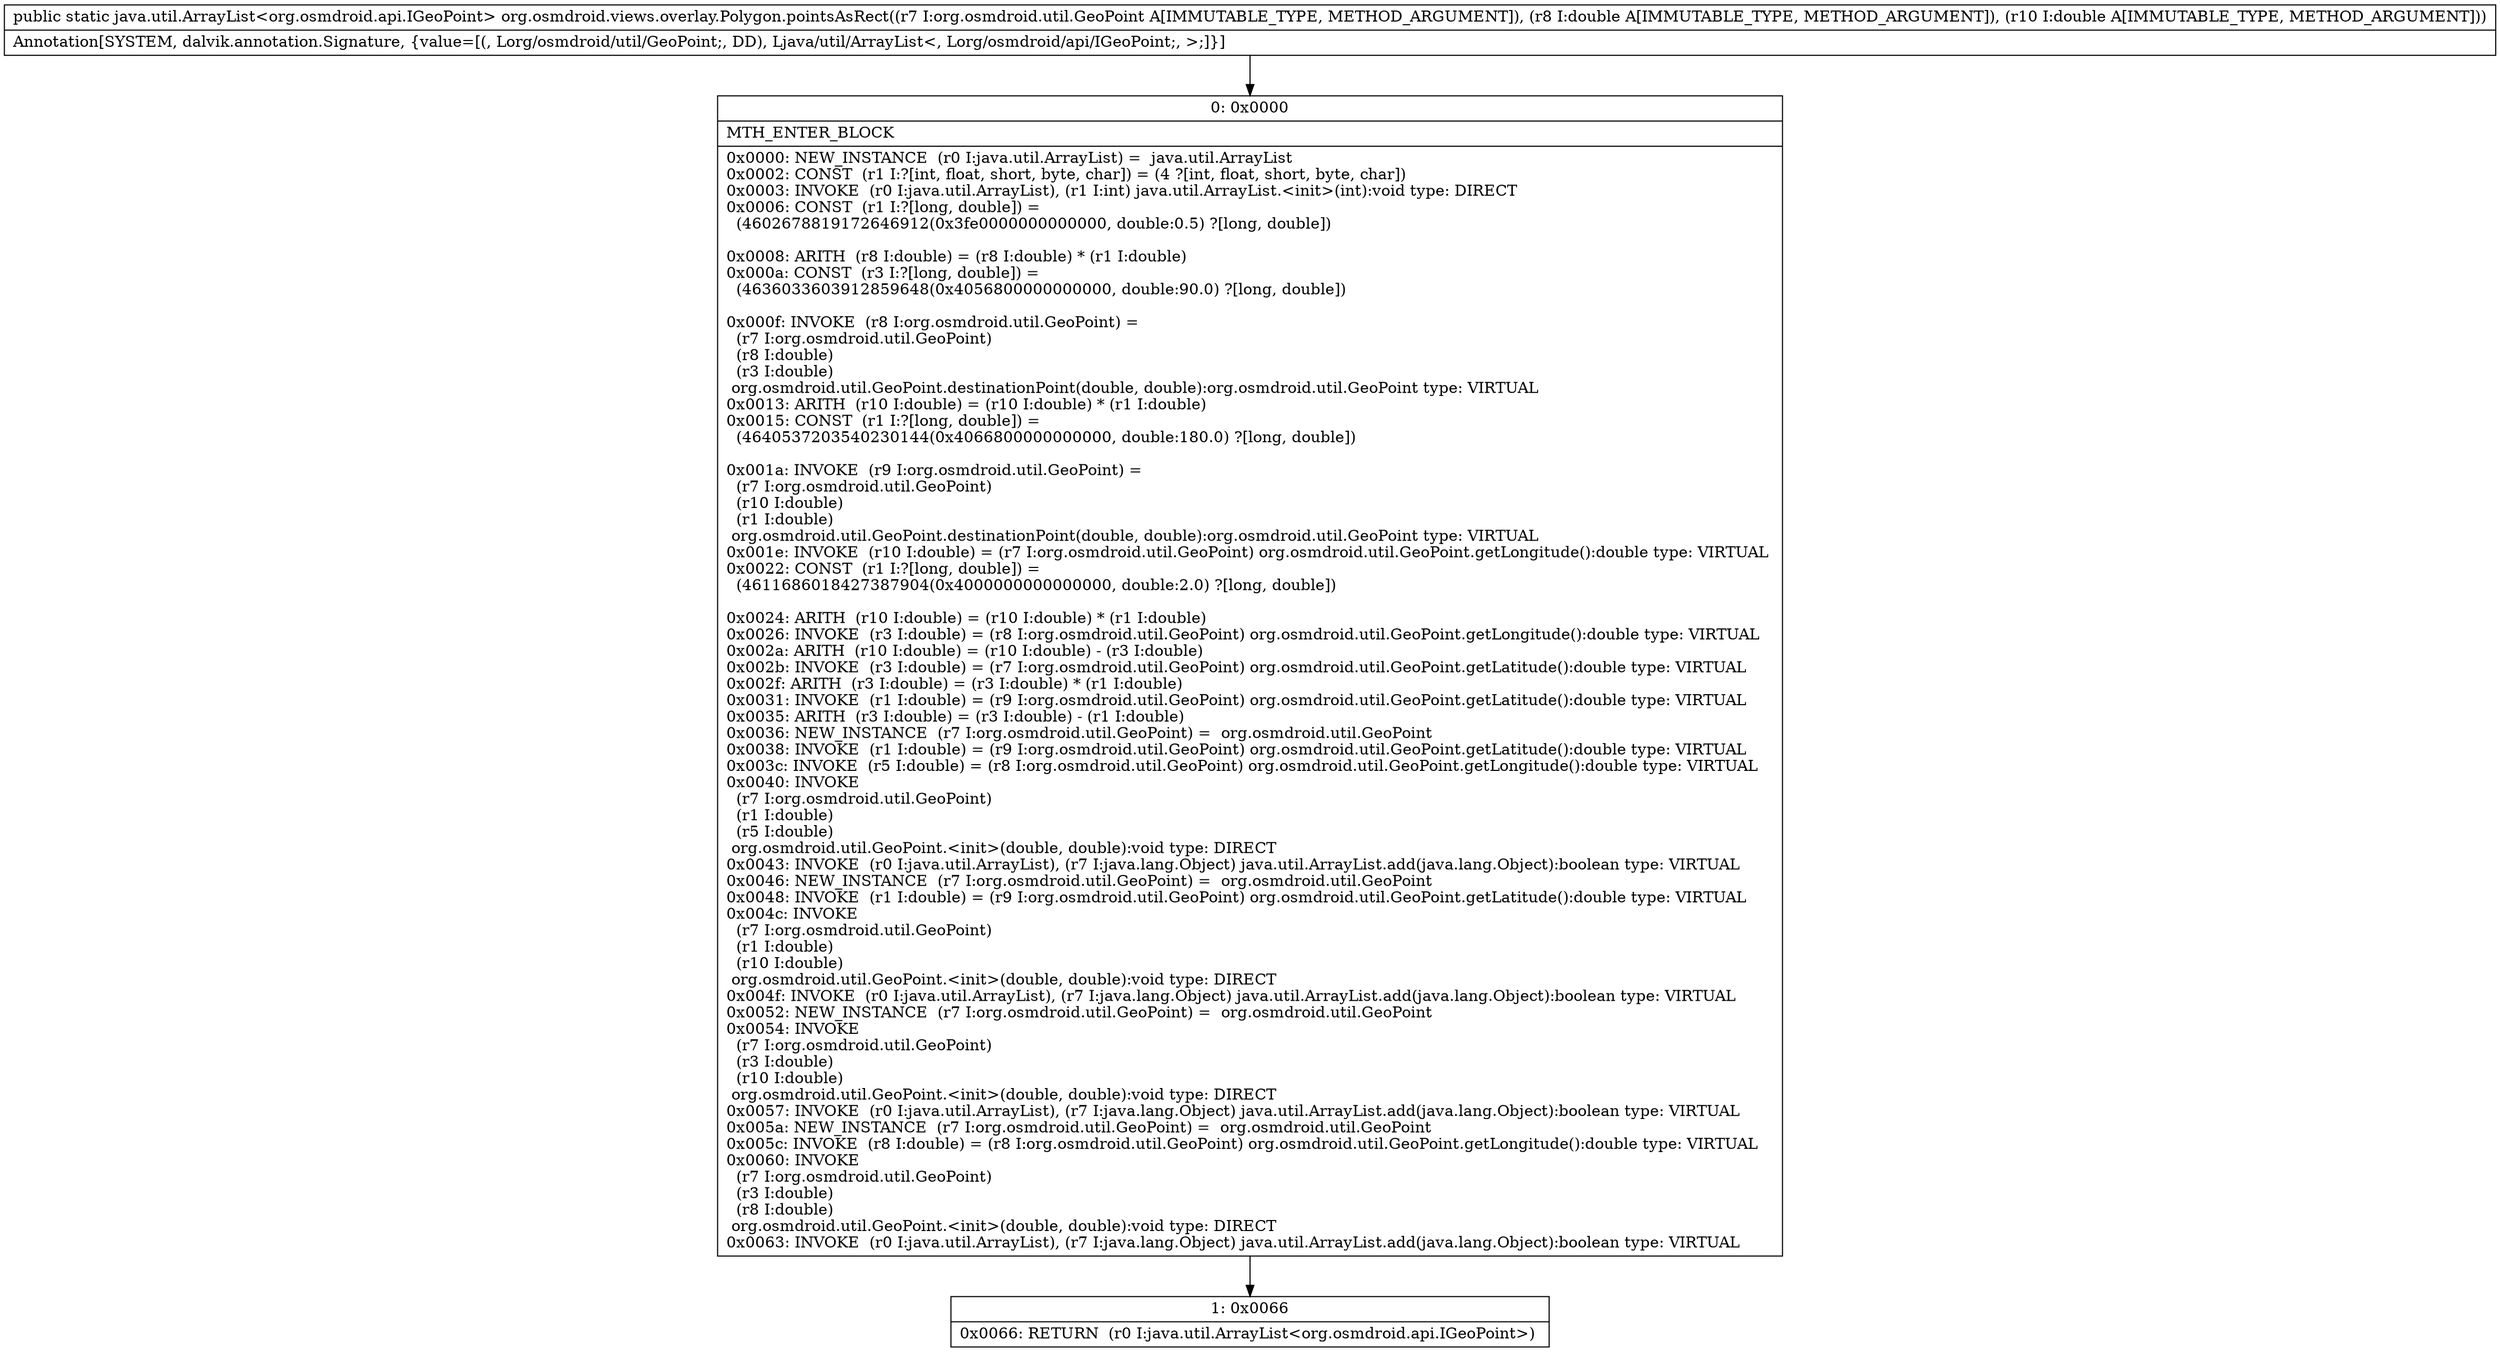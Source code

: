 digraph "CFG fororg.osmdroid.views.overlay.Polygon.pointsAsRect(Lorg\/osmdroid\/util\/GeoPoint;DD)Ljava\/util\/ArrayList;" {
Node_0 [shape=record,label="{0\:\ 0x0000|MTH_ENTER_BLOCK\l|0x0000: NEW_INSTANCE  (r0 I:java.util.ArrayList) =  java.util.ArrayList \l0x0002: CONST  (r1 I:?[int, float, short, byte, char]) = (4 ?[int, float, short, byte, char]) \l0x0003: INVOKE  (r0 I:java.util.ArrayList), (r1 I:int) java.util.ArrayList.\<init\>(int):void type: DIRECT \l0x0006: CONST  (r1 I:?[long, double]) = \l  (4602678819172646912(0x3fe0000000000000, double:0.5) ?[long, double])\l \l0x0008: ARITH  (r8 I:double) = (r8 I:double) * (r1 I:double) \l0x000a: CONST  (r3 I:?[long, double]) = \l  (4636033603912859648(0x4056800000000000, double:90.0) ?[long, double])\l \l0x000f: INVOKE  (r8 I:org.osmdroid.util.GeoPoint) = \l  (r7 I:org.osmdroid.util.GeoPoint)\l  (r8 I:double)\l  (r3 I:double)\l org.osmdroid.util.GeoPoint.destinationPoint(double, double):org.osmdroid.util.GeoPoint type: VIRTUAL \l0x0013: ARITH  (r10 I:double) = (r10 I:double) * (r1 I:double) \l0x0015: CONST  (r1 I:?[long, double]) = \l  (4640537203540230144(0x4066800000000000, double:180.0) ?[long, double])\l \l0x001a: INVOKE  (r9 I:org.osmdroid.util.GeoPoint) = \l  (r7 I:org.osmdroid.util.GeoPoint)\l  (r10 I:double)\l  (r1 I:double)\l org.osmdroid.util.GeoPoint.destinationPoint(double, double):org.osmdroid.util.GeoPoint type: VIRTUAL \l0x001e: INVOKE  (r10 I:double) = (r7 I:org.osmdroid.util.GeoPoint) org.osmdroid.util.GeoPoint.getLongitude():double type: VIRTUAL \l0x0022: CONST  (r1 I:?[long, double]) = \l  (4611686018427387904(0x4000000000000000, double:2.0) ?[long, double])\l \l0x0024: ARITH  (r10 I:double) = (r10 I:double) * (r1 I:double) \l0x0026: INVOKE  (r3 I:double) = (r8 I:org.osmdroid.util.GeoPoint) org.osmdroid.util.GeoPoint.getLongitude():double type: VIRTUAL \l0x002a: ARITH  (r10 I:double) = (r10 I:double) \- (r3 I:double) \l0x002b: INVOKE  (r3 I:double) = (r7 I:org.osmdroid.util.GeoPoint) org.osmdroid.util.GeoPoint.getLatitude():double type: VIRTUAL \l0x002f: ARITH  (r3 I:double) = (r3 I:double) * (r1 I:double) \l0x0031: INVOKE  (r1 I:double) = (r9 I:org.osmdroid.util.GeoPoint) org.osmdroid.util.GeoPoint.getLatitude():double type: VIRTUAL \l0x0035: ARITH  (r3 I:double) = (r3 I:double) \- (r1 I:double) \l0x0036: NEW_INSTANCE  (r7 I:org.osmdroid.util.GeoPoint) =  org.osmdroid.util.GeoPoint \l0x0038: INVOKE  (r1 I:double) = (r9 I:org.osmdroid.util.GeoPoint) org.osmdroid.util.GeoPoint.getLatitude():double type: VIRTUAL \l0x003c: INVOKE  (r5 I:double) = (r8 I:org.osmdroid.util.GeoPoint) org.osmdroid.util.GeoPoint.getLongitude():double type: VIRTUAL \l0x0040: INVOKE  \l  (r7 I:org.osmdroid.util.GeoPoint)\l  (r1 I:double)\l  (r5 I:double)\l org.osmdroid.util.GeoPoint.\<init\>(double, double):void type: DIRECT \l0x0043: INVOKE  (r0 I:java.util.ArrayList), (r7 I:java.lang.Object) java.util.ArrayList.add(java.lang.Object):boolean type: VIRTUAL \l0x0046: NEW_INSTANCE  (r7 I:org.osmdroid.util.GeoPoint) =  org.osmdroid.util.GeoPoint \l0x0048: INVOKE  (r1 I:double) = (r9 I:org.osmdroid.util.GeoPoint) org.osmdroid.util.GeoPoint.getLatitude():double type: VIRTUAL \l0x004c: INVOKE  \l  (r7 I:org.osmdroid.util.GeoPoint)\l  (r1 I:double)\l  (r10 I:double)\l org.osmdroid.util.GeoPoint.\<init\>(double, double):void type: DIRECT \l0x004f: INVOKE  (r0 I:java.util.ArrayList), (r7 I:java.lang.Object) java.util.ArrayList.add(java.lang.Object):boolean type: VIRTUAL \l0x0052: NEW_INSTANCE  (r7 I:org.osmdroid.util.GeoPoint) =  org.osmdroid.util.GeoPoint \l0x0054: INVOKE  \l  (r7 I:org.osmdroid.util.GeoPoint)\l  (r3 I:double)\l  (r10 I:double)\l org.osmdroid.util.GeoPoint.\<init\>(double, double):void type: DIRECT \l0x0057: INVOKE  (r0 I:java.util.ArrayList), (r7 I:java.lang.Object) java.util.ArrayList.add(java.lang.Object):boolean type: VIRTUAL \l0x005a: NEW_INSTANCE  (r7 I:org.osmdroid.util.GeoPoint) =  org.osmdroid.util.GeoPoint \l0x005c: INVOKE  (r8 I:double) = (r8 I:org.osmdroid.util.GeoPoint) org.osmdroid.util.GeoPoint.getLongitude():double type: VIRTUAL \l0x0060: INVOKE  \l  (r7 I:org.osmdroid.util.GeoPoint)\l  (r3 I:double)\l  (r8 I:double)\l org.osmdroid.util.GeoPoint.\<init\>(double, double):void type: DIRECT \l0x0063: INVOKE  (r0 I:java.util.ArrayList), (r7 I:java.lang.Object) java.util.ArrayList.add(java.lang.Object):boolean type: VIRTUAL \l}"];
Node_1 [shape=record,label="{1\:\ 0x0066|0x0066: RETURN  (r0 I:java.util.ArrayList\<org.osmdroid.api.IGeoPoint\>) \l}"];
MethodNode[shape=record,label="{public static java.util.ArrayList\<org.osmdroid.api.IGeoPoint\> org.osmdroid.views.overlay.Polygon.pointsAsRect((r7 I:org.osmdroid.util.GeoPoint A[IMMUTABLE_TYPE, METHOD_ARGUMENT]), (r8 I:double A[IMMUTABLE_TYPE, METHOD_ARGUMENT]), (r10 I:double A[IMMUTABLE_TYPE, METHOD_ARGUMENT]))  | Annotation[SYSTEM, dalvik.annotation.Signature, \{value=[(, Lorg\/osmdroid\/util\/GeoPoint;, DD), Ljava\/util\/ArrayList\<, Lorg\/osmdroid\/api\/IGeoPoint;, \>;]\}]\l}"];
MethodNode -> Node_0;
Node_0 -> Node_1;
}

